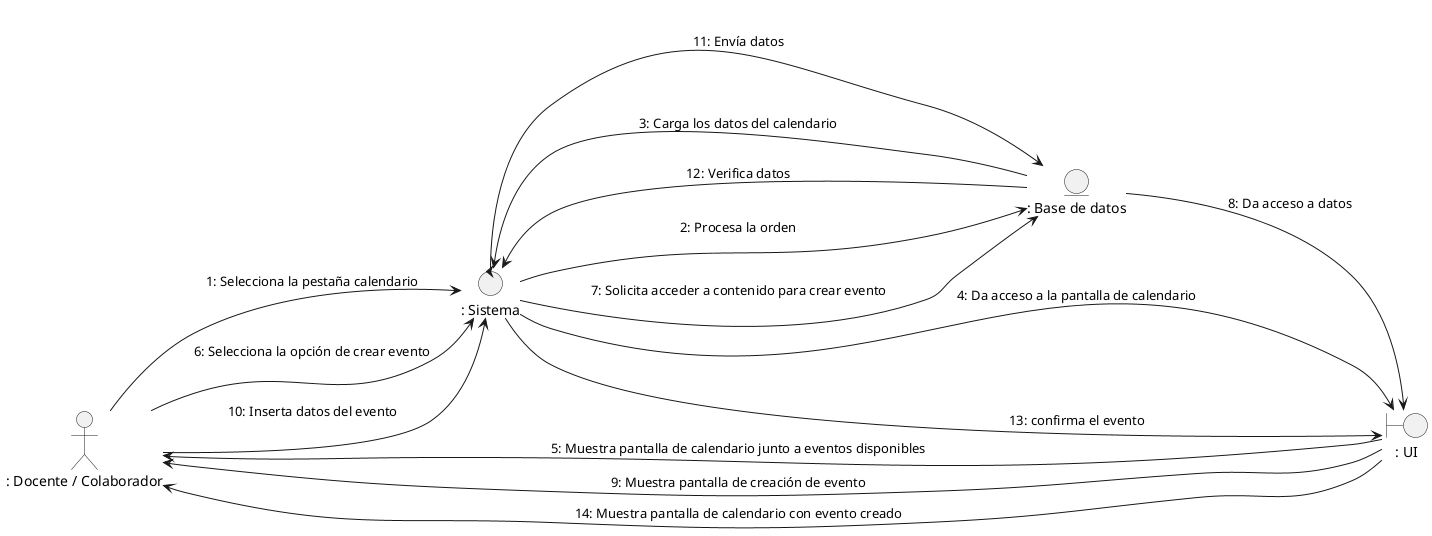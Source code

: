 @startuml uc4_createEvent

left to right direction

actor ": Docente / Colaborador" as user
boundary ": UI" as vis
entity ": Base de datos" as mod
control ": Sistema" as con

user --> con : 1: Selecciona la pestaña calendario
con --> mod : 2: Procesa la orden
mod --> con : 3: Carga los datos del calendario
con --> vis : 4: Da acceso a la pantalla de calendario
vis --> user : 5: Muestra pantalla de calendario junto a eventos disponibles
user --> con : 6: Selecciona la opción de crear evento
con --> mod : 7: Solicita acceder a contenido para crear evento
mod --> vis : 8: Da acceso a datos
vis --> user : 9: Muestra pantalla de creación de evento
user --> con : 10: Inserta datos del evento
con --> mod : 11: Envía datos
mod --> con : 12: Verifica datos
con --> vis : 13: confirma el evento
vis --> user : 14: Muestra pantalla de calendario con evento creado

@enduml